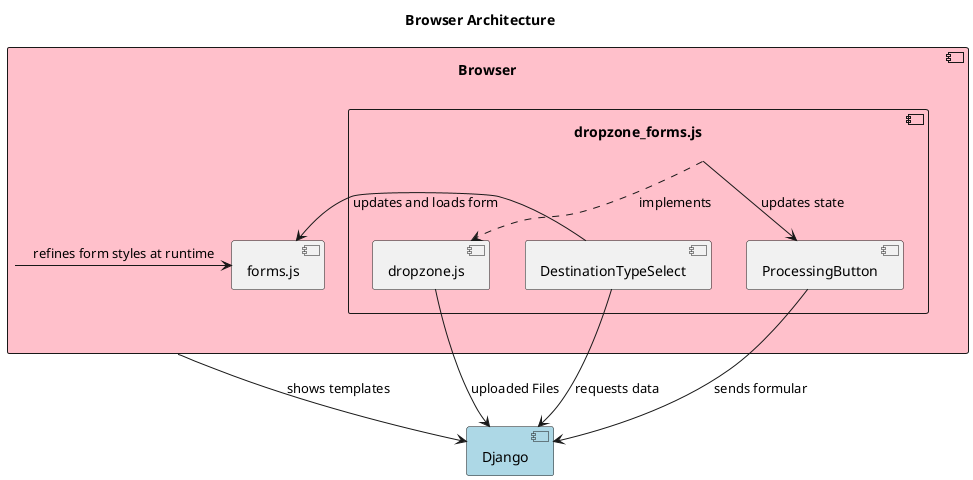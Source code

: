 @startuml
title "Browser Architecture"

component Django #lightblue
component Browser #pink {
    component dropzone_forms.js {
        component DestinationTypeSelect
        component dropzone.js
        component ProcessingButton
        dropzone_forms.js .> dropzone.js: implements
    }
    component forms.js
}

Browser --> Django: shows templates
Browser -> forms.js: refines form styles at runtime
DestinationTypeSelect --> Django: requests data
DestinationTypeSelect -> forms.js: updates and loads form
dropzone_forms.js --> ProcessingButton: updates state
dropzone.js --> Django: uploaded Files
ProcessingButton --> Django: sends formular
@enduml